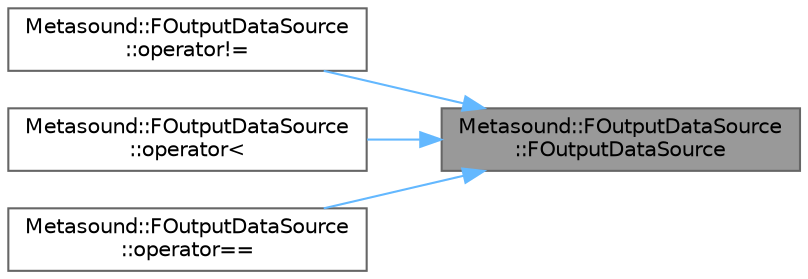 digraph "Metasound::FOutputDataSource::FOutputDataSource"
{
 // INTERACTIVE_SVG=YES
 // LATEX_PDF_SIZE
  bgcolor="transparent";
  edge [fontname=Helvetica,fontsize=10,labelfontname=Helvetica,labelfontsize=10];
  node [fontname=Helvetica,fontsize=10,shape=box,height=0.2,width=0.4];
  rankdir="RL";
  Node1 [id="Node000001",label="Metasound::FOutputDataSource\l::FOutputDataSource",height=0.2,width=0.4,color="gray40", fillcolor="grey60", style="filled", fontcolor="black",tooltip=" "];
  Node1 -> Node2 [id="edge1_Node000001_Node000002",dir="back",color="steelblue1",style="solid",tooltip=" "];
  Node2 [id="Node000002",label="Metasound::FOutputDataSource\l::operator!=",height=0.2,width=0.4,color="grey40", fillcolor="white", style="filled",URL="$d2/ded/structMetasound_1_1FOutputDataSource.html#ada8d75c48b4b719a909b4dd75aea0553",tooltip=" "];
  Node1 -> Node3 [id="edge2_Node000001_Node000003",dir="back",color="steelblue1",style="solid",tooltip=" "];
  Node3 [id="Node000003",label="Metasound::FOutputDataSource\l::operator\<",height=0.2,width=0.4,color="grey40", fillcolor="white", style="filled",URL="$d2/ded/structMetasound_1_1FOutputDataSource.html#a54cfcc0a144837135531edfa0aaa8737",tooltip=" "];
  Node1 -> Node4 [id="edge3_Node000001_Node000004",dir="back",color="steelblue1",style="solid",tooltip=" "];
  Node4 [id="Node000004",label="Metasound::FOutputDataSource\l::operator==",height=0.2,width=0.4,color="grey40", fillcolor="white", style="filled",URL="$d2/ded/structMetasound_1_1FOutputDataSource.html#a7a7f1fdb94709bf32931e61927b3d664",tooltip="Check if two FOutputDataSources are equal."];
}

